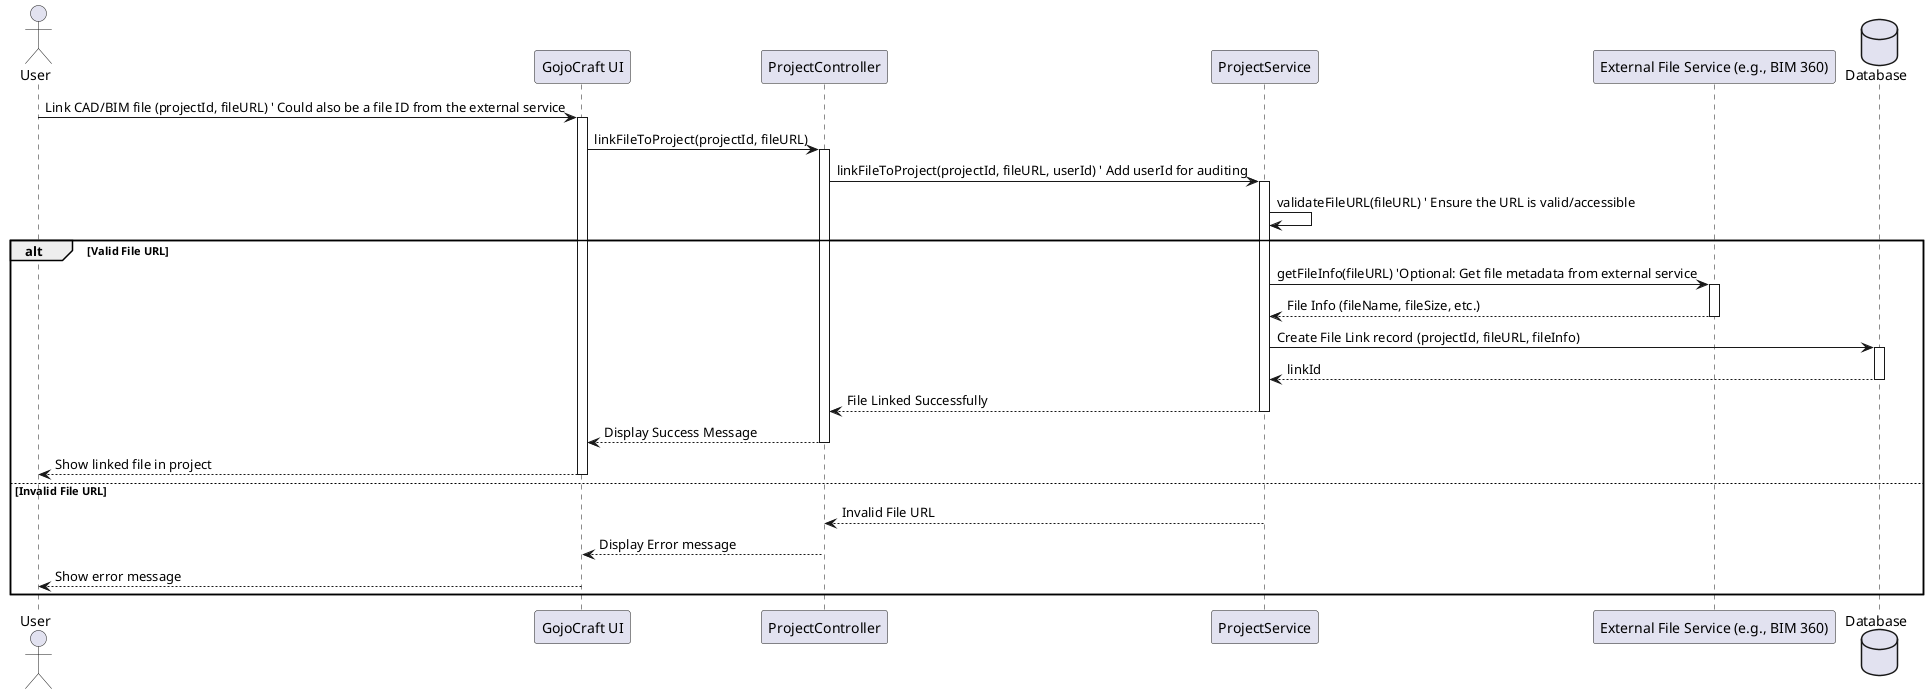 @startuml
actor User as U
participant "GojoCraft UI" as UI
participant "ProjectController" as PC
participant "ProjectService" as PS
participant "External File Service (e.g., BIM 360)" as EFS
database Database

U -> UI: Link CAD/BIM file (projectId, fileURL) ' Could also be a file ID from the external service
activate UI
UI -> PC: linkFileToProject(projectId, fileURL)
activate PC
PC -> PS: linkFileToProject(projectId, fileURL, userId) ' Add userId for auditing
activate PS

PS -> PS: validateFileURL(fileURL) ' Ensure the URL is valid/accessible
alt Valid File URL

    PS -> EFS: getFileInfo(fileURL) 'Optional: Get file metadata from external service
    activate EFS
    EFS --> PS: File Info (fileName, fileSize, etc.)
    deactivate EFS

    PS -> Database: Create File Link record (projectId, fileURL, fileInfo)
    activate Database
    Database --> PS: linkId
    deactivate Database
    PS --> PC: File Linked Successfully
    deactivate PS
    PC --> UI: Display Success Message
    deactivate PC
    UI --> U: Show linked file in project
    deactivate UI

else Invalid File URL
    PS --> PC: Invalid File URL
    deactivate PS
    PC --> UI: Display Error message
    deactivate PC
    UI --> U: Show error message
    deactivate UI
end


@enduml